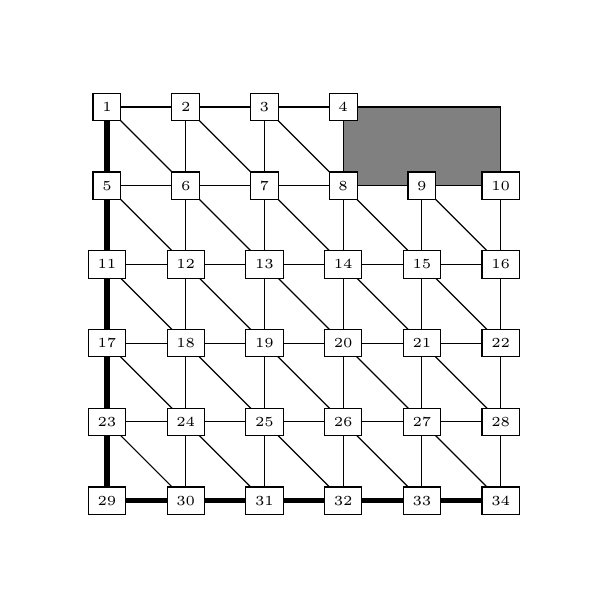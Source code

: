\begin{tikzpicture}

% (0,0) is bottom left and (5,5) is top right.

% Force a specific size.
\draw[opacity=0] (-1,-1) rectangle (6,6);

% Outer border.
\draw (0,0) -- (5,0) -- (5,5) -- (0,5) -- cycle;

% Horizontal lines.
\draw (0,1) -- (5,1);
\draw (0,2) -- (5,2);
\draw (0,3) -- (5,3);
\draw (0,4) -- (5,4);

% Vertical lines.
\draw (1,0) -- (1,5);
\draw (2,0) -- (2,5);
\draw (3,0) -- (3,5);
\draw (4,0) -- (4,5);

% Diagonals.
\draw (0,1) -- (1,0);
\draw (0,2) -- (2,0);
\draw (0,3) -- (3,0);
\draw (0,4) -- (4,0);
\draw (0,5) -- (5,0);
\draw (1,5) -- (5,1);
\draw (2,5) -- (5,2);
\draw (4,4) -- (5,3);

% Fill the inter conductor.
\filldraw[fill=gray,draw=black] (3,5) rectangle (5,4);

% Darken the outer conductor's edges.
\draw[line width=2pt] (5,0) -- (0,0) -- (0,5);

% Mesh nodes.
\draw (0,0) node[fill=white,draw=black] {\tiny 29};
\draw (0,1) node[fill=white,draw=black] {\tiny 23};
\draw (0,2) node[fill=white,draw=black] {\tiny 17};
\draw (0,3) node[fill=white,draw=black] {\tiny 11};
\draw (0,4) node[fill=white,draw=black] {\tiny 5};
\draw (0,5) node[fill=white,draw=black] {\tiny 1};

\draw (1,0) node[fill=white,draw=black] {\tiny 30};
\draw (1,1) node[fill=white,draw=black] {\tiny 24};
\draw (1,2) node[fill=white,draw=black] {\tiny 18};
\draw (1,3) node[fill=white,draw=black] {\tiny 12};
\draw (1,4) node[fill=white,draw=black] {\tiny 6};
\draw (1,5) node[fill=white,draw=black] {\tiny 2};

\draw (2,0) node[fill=white,draw=black] {\tiny 31};
\draw (2,1) node[fill=white,draw=black] {\tiny 25};
\draw (2,2) node[fill=white,draw=black] {\tiny 19};
\draw (2,3) node[fill=white,draw=black] {\tiny 13};
\draw (2,4) node[fill=white,draw=black] {\tiny 7};
\draw (2,5) node[fill=white,draw=black] {\tiny 3};

\draw (3,0) node[fill=white,draw=black] {\tiny 32};
\draw (3,1) node[fill=white,draw=black] {\tiny 26};
\draw (3,2) node[fill=white,draw=black] {\tiny 20};
\draw (3,3) node[fill=white,draw=black] {\tiny 14};
\draw (3,4) node[fill=white,draw=black] {\tiny 8};
\draw (3,5) node[fill=white,draw=black] {\tiny 4};

\draw (4,0) node[fill=white,draw=black] {\tiny 33};
\draw (4,1) node[fill=white,draw=black] {\tiny 27};
\draw (4,2) node[fill=white,draw=black] {\tiny 21};
\draw (4,3) node[fill=white,draw=black] {\tiny 15};
\draw (4,4) node[fill=white,draw=black] {\tiny 9};

\draw (5,0) node[fill=white,draw=black] {\tiny 34};
\draw (5,1) node[fill=white,draw=black] {\tiny 28};
\draw (5,2) node[fill=white,draw=black] {\tiny 22};
\draw (5,3) node[fill=white,draw=black] {\tiny 16};
\draw (5,4) node[fill=white,draw=black] {\tiny 10};

\end{tikzpicture}